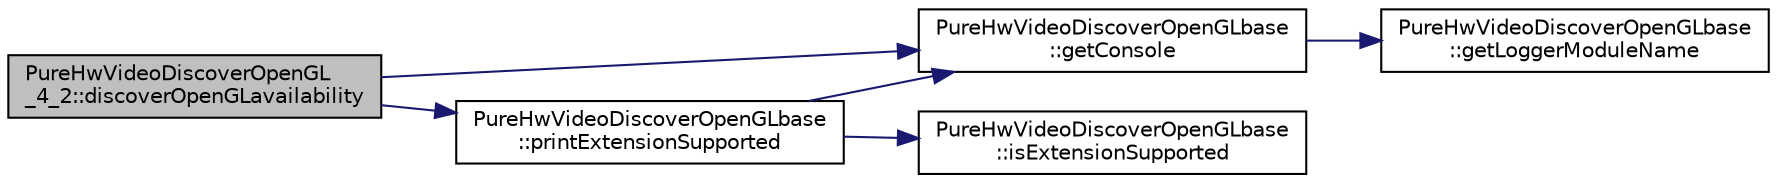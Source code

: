 digraph "PureHwVideoDiscoverOpenGL_4_2::discoverOpenGLavailability"
{
 // LATEX_PDF_SIZE
  edge [fontname="Helvetica",fontsize="10",labelfontname="Helvetica",labelfontsize="10"];
  node [fontname="Helvetica",fontsize="10",shape=record];
  rankdir="LR";
  Node1 [label="PureHwVideoDiscoverOpenGL\l_4_2::discoverOpenGLavailability",height=0.2,width=0.4,color="black", fillcolor="grey75", style="filled", fontcolor="black",tooltip="This method checks for related OpenGL extensions, however final verdict on extension support is decla..."];
  Node1 -> Node2 [color="midnightblue",fontsize="10",style="solid",fontname="Helvetica"];
  Node2 [label="PureHwVideoDiscoverOpenGLbase\l::getConsole",height=0.2,width=0.4,color="black", fillcolor="white", style="filled",URL="$class_pure_hw_video_discover_open_g_lbase.html#a29adfda3b524c247a5cd7a1979f35df5",tooltip="Returns access to console preset with logger module name as this class."];
  Node2 -> Node3 [color="midnightblue",fontsize="10",style="solid",fontname="Helvetica"];
  Node3 [label="PureHwVideoDiscoverOpenGLbase\l::getLoggerModuleName",height=0.2,width=0.4,color="black", fillcolor="white", style="filled",URL="$class_pure_hw_video_discover_open_g_lbase.html#a34d22bb4f5d5999a3dc713ba1b004efe",tooltip="Returns the logger module name of this class."];
  Node1 -> Node4 [color="midnightblue",fontsize="10",style="solid",fontname="Helvetica"];
  Node4 [label="PureHwVideoDiscoverOpenGLbase\l::printExtensionSupported",height=0.2,width=0.4,color="black", fillcolor="white", style="filled",URL="$class_pure_hw_video_discover_open_g_lbase.html#abb715f3ca3d75d75de7d348d86e679b7",tooltip="Checks if given extension is supported and prints the result."];
  Node4 -> Node2 [color="midnightblue",fontsize="10",style="solid",fontname="Helvetica"];
  Node4 -> Node5 [color="midnightblue",fontsize="10",style="solid",fontname="Helvetica"];
  Node5 [label="PureHwVideoDiscoverOpenGLbase\l::isExtensionSupported",height=0.2,width=0.4,color="black", fillcolor="white", style="filled",URL="$class_pure_hw_video_discover_open_g_lbase.html#a67f0959c377517a38b9a4b94416ff3a2",tooltip="Is the given extension supported?"];
}
